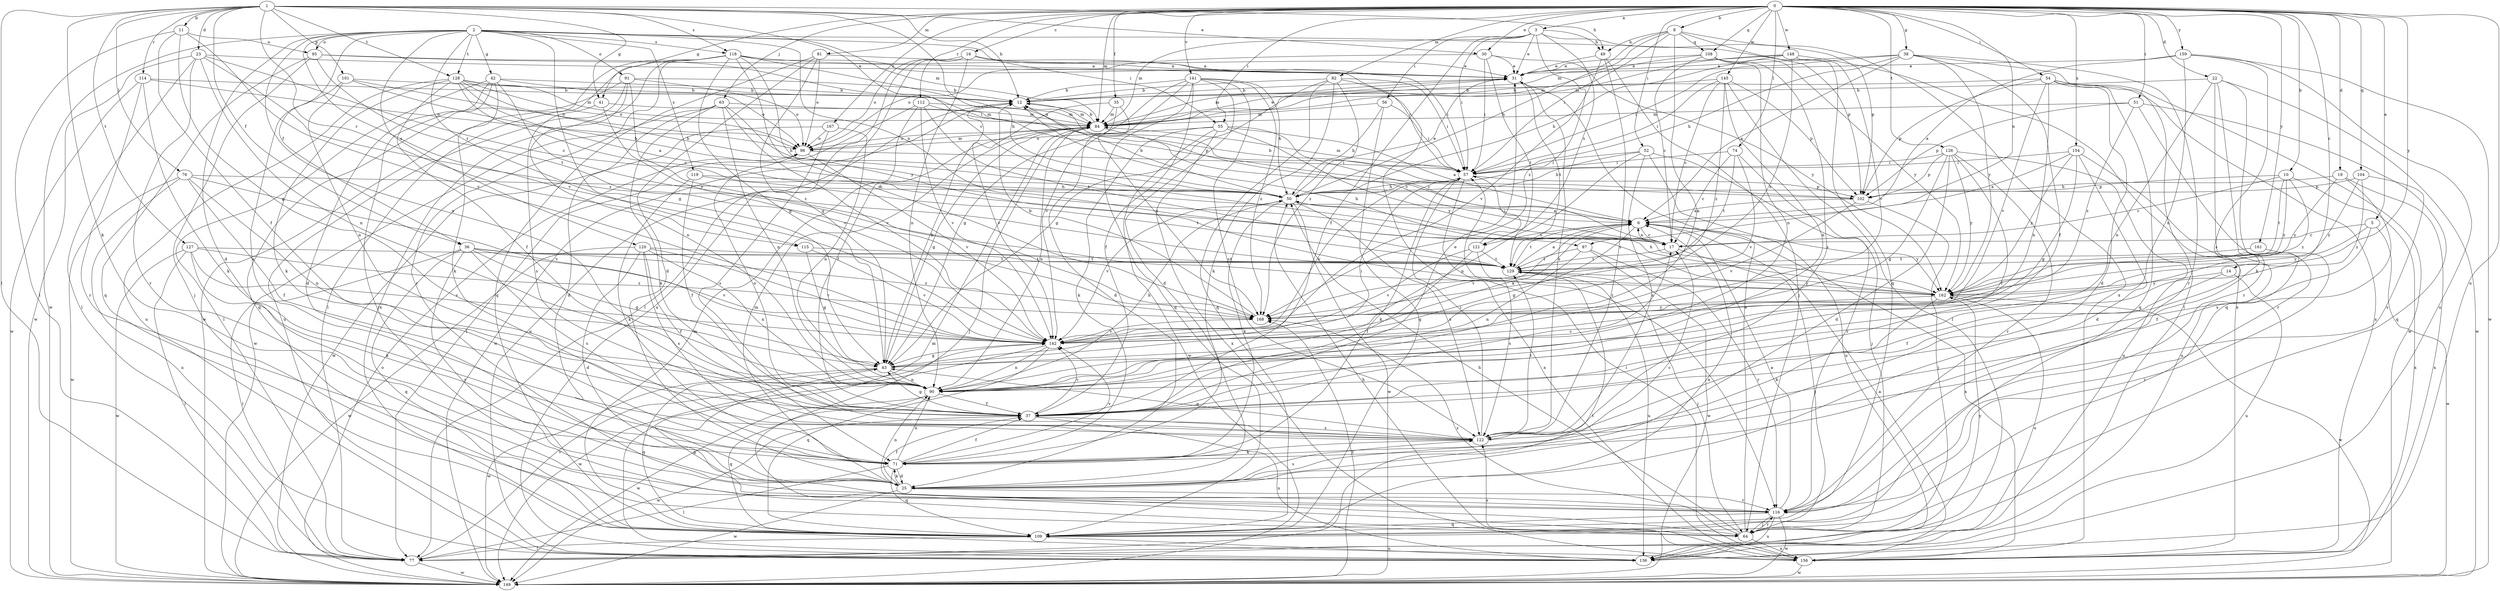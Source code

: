 strict digraph  {
0;
1;
2;
3;
5;
6;
8;
10;
11;
12;
14;
16;
17;
19;
22;
23;
25;
30;
31;
35;
36;
37;
38;
41;
42;
43;
49;
50;
51;
52;
54;
55;
56;
57;
63;
64;
71;
74;
76;
77;
81;
82;
84;
87;
90;
91;
95;
96;
101;
102;
104;
108;
109;
112;
114;
115;
116;
118;
119;
120;
121;
122;
126;
127;
128;
129;
136;
141;
142;
145;
148;
149;
154;
156;
159;
161;
162;
167;
168;
0 -> 3  [label=a];
0 -> 5  [label=a];
0 -> 8  [label=b];
0 -> 10  [label=b];
0 -> 14  [label=c];
0 -> 16  [label=c];
0 -> 19  [label=d];
0 -> 22  [label=d];
0 -> 30  [label=e];
0 -> 35  [label=f];
0 -> 38  [label=g];
0 -> 41  [label=g];
0 -> 51  [label=i];
0 -> 52  [label=i];
0 -> 54  [label=i];
0 -> 55  [label=i];
0 -> 63  [label=j];
0 -> 74  [label=l];
0 -> 81  [label=m];
0 -> 82  [label=m];
0 -> 84  [label=m];
0 -> 87  [label=n];
0 -> 104  [label=q];
0 -> 108  [label=q];
0 -> 112  [label=r];
0 -> 126  [label=t];
0 -> 136  [label=u];
0 -> 141  [label=v];
0 -> 145  [label=w];
0 -> 148  [label=w];
0 -> 154  [label=x];
0 -> 159  [label=y];
0 -> 161  [label=y];
0 -> 162  [label=y];
0 -> 167  [label=z];
1 -> 6  [label=a];
1 -> 11  [label=b];
1 -> 12  [label=b];
1 -> 17  [label=c];
1 -> 23  [label=d];
1 -> 30  [label=e];
1 -> 36  [label=f];
1 -> 41  [label=g];
1 -> 49  [label=h];
1 -> 71  [label=k];
1 -> 76  [label=l];
1 -> 77  [label=l];
1 -> 101  [label=p];
1 -> 114  [label=r];
1 -> 115  [label=r];
1 -> 118  [label=s];
1 -> 127  [label=t];
1 -> 128  [label=t];
2 -> 25  [label=d];
2 -> 36  [label=f];
2 -> 42  [label=g];
2 -> 43  [label=g];
2 -> 55  [label=i];
2 -> 84  [label=m];
2 -> 87  [label=n];
2 -> 90  [label=n];
2 -> 91  [label=o];
2 -> 95  [label=o];
2 -> 102  [label=p];
2 -> 115  [label=r];
2 -> 118  [label=s];
2 -> 119  [label=s];
2 -> 120  [label=s];
2 -> 128  [label=t];
2 -> 142  [label=v];
2 -> 149  [label=w];
3 -> 31  [label=e];
3 -> 37  [label=f];
3 -> 49  [label=h];
3 -> 56  [label=i];
3 -> 57  [label=i];
3 -> 84  [label=m];
3 -> 102  [label=p];
3 -> 121  [label=s];
3 -> 168  [label=z];
5 -> 17  [label=c];
5 -> 37  [label=f];
5 -> 149  [label=w];
5 -> 162  [label=y];
6 -> 17  [label=c];
6 -> 43  [label=g];
6 -> 121  [label=s];
6 -> 129  [label=t];
6 -> 142  [label=v];
6 -> 156  [label=x];
6 -> 162  [label=y];
8 -> 49  [label=h];
8 -> 50  [label=h];
8 -> 57  [label=i];
8 -> 84  [label=m];
8 -> 90  [label=n];
8 -> 108  [label=q];
8 -> 109  [label=q];
8 -> 156  [label=x];
10 -> 17  [label=c];
10 -> 102  [label=p];
10 -> 129  [label=t];
10 -> 156  [label=x];
10 -> 162  [label=y];
10 -> 168  [label=z];
11 -> 37  [label=f];
11 -> 43  [label=g];
11 -> 77  [label=l];
11 -> 95  [label=o];
11 -> 142  [label=v];
12 -> 84  [label=m];
12 -> 136  [label=u];
12 -> 149  [label=w];
14 -> 37  [label=f];
14 -> 136  [label=u];
14 -> 162  [label=y];
16 -> 31  [label=e];
16 -> 57  [label=i];
16 -> 77  [label=l];
16 -> 90  [label=n];
16 -> 96  [label=o];
16 -> 136  [label=u];
17 -> 6  [label=a];
17 -> 64  [label=j];
17 -> 129  [label=t];
19 -> 50  [label=h];
19 -> 122  [label=s];
19 -> 156  [label=x];
19 -> 162  [label=y];
22 -> 12  [label=b];
22 -> 71  [label=k];
22 -> 90  [label=n];
22 -> 109  [label=q];
22 -> 116  [label=r];
22 -> 149  [label=w];
23 -> 17  [label=c];
23 -> 31  [label=e];
23 -> 77  [label=l];
23 -> 90  [label=n];
23 -> 116  [label=r];
23 -> 149  [label=w];
23 -> 168  [label=z];
25 -> 17  [label=c];
25 -> 37  [label=f];
25 -> 71  [label=k];
25 -> 84  [label=m];
25 -> 90  [label=n];
25 -> 116  [label=r];
25 -> 122  [label=s];
25 -> 149  [label=w];
30 -> 31  [label=e];
30 -> 57  [label=i];
30 -> 96  [label=o];
30 -> 129  [label=t];
30 -> 162  [label=y];
31 -> 12  [label=b];
31 -> 84  [label=m];
31 -> 122  [label=s];
31 -> 129  [label=t];
35 -> 25  [label=d];
35 -> 84  [label=m];
35 -> 142  [label=v];
35 -> 168  [label=z];
36 -> 43  [label=g];
36 -> 77  [label=l];
36 -> 109  [label=q];
36 -> 116  [label=r];
36 -> 122  [label=s];
36 -> 129  [label=t];
36 -> 142  [label=v];
36 -> 168  [label=z];
37 -> 17  [label=c];
37 -> 31  [label=e];
37 -> 43  [label=g];
37 -> 96  [label=o];
37 -> 122  [label=s];
37 -> 136  [label=u];
37 -> 142  [label=v];
37 -> 149  [label=w];
38 -> 6  [label=a];
38 -> 31  [label=e];
38 -> 37  [label=f];
38 -> 50  [label=h];
38 -> 57  [label=i];
38 -> 77  [label=l];
38 -> 116  [label=r];
38 -> 162  [label=y];
41 -> 84  [label=m];
41 -> 122  [label=s];
41 -> 142  [label=v];
42 -> 12  [label=b];
42 -> 25  [label=d];
42 -> 64  [label=j];
42 -> 71  [label=k];
42 -> 77  [label=l];
42 -> 96  [label=o];
42 -> 162  [label=y];
43 -> 12  [label=b];
43 -> 57  [label=i];
43 -> 90  [label=n];
43 -> 109  [label=q];
43 -> 149  [label=w];
49 -> 31  [label=e];
49 -> 64  [label=j];
49 -> 122  [label=s];
49 -> 142  [label=v];
50 -> 6  [label=a];
50 -> 12  [label=b];
50 -> 31  [label=e];
50 -> 71  [label=k];
50 -> 122  [label=s];
50 -> 142  [label=v];
50 -> 149  [label=w];
51 -> 84  [label=m];
51 -> 102  [label=p];
51 -> 109  [label=q];
51 -> 116  [label=r];
51 -> 168  [label=z];
52 -> 50  [label=h];
52 -> 57  [label=i];
52 -> 64  [label=j];
52 -> 90  [label=n];
52 -> 122  [label=s];
52 -> 136  [label=u];
54 -> 12  [label=b];
54 -> 25  [label=d];
54 -> 90  [label=n];
54 -> 102  [label=p];
54 -> 109  [label=q];
54 -> 142  [label=v];
54 -> 149  [label=w];
54 -> 156  [label=x];
55 -> 6  [label=a];
55 -> 17  [label=c];
55 -> 71  [label=k];
55 -> 96  [label=o];
55 -> 149  [label=w];
55 -> 156  [label=x];
55 -> 162  [label=y];
56 -> 50  [label=h];
56 -> 57  [label=i];
56 -> 84  [label=m];
56 -> 109  [label=q];
57 -> 50  [label=h];
57 -> 71  [label=k];
57 -> 84  [label=m];
57 -> 102  [label=p];
57 -> 142  [label=v];
57 -> 156  [label=x];
63 -> 25  [label=d];
63 -> 50  [label=h];
63 -> 71  [label=k];
63 -> 84  [label=m];
63 -> 90  [label=n];
63 -> 142  [label=v];
63 -> 149  [label=w];
64 -> 31  [label=e];
64 -> 43  [label=g];
64 -> 50  [label=h];
64 -> 116  [label=r];
64 -> 156  [label=x];
64 -> 162  [label=y];
64 -> 168  [label=z];
71 -> 25  [label=d];
71 -> 37  [label=f];
71 -> 77  [label=l];
71 -> 90  [label=n];
71 -> 109  [label=q];
71 -> 142  [label=v];
74 -> 17  [label=c];
74 -> 57  [label=i];
74 -> 116  [label=r];
74 -> 129  [label=t];
74 -> 142  [label=v];
76 -> 37  [label=f];
76 -> 50  [label=h];
76 -> 90  [label=n];
76 -> 136  [label=u];
76 -> 142  [label=v];
76 -> 149  [label=w];
77 -> 129  [label=t];
77 -> 142  [label=v];
77 -> 149  [label=w];
81 -> 25  [label=d];
81 -> 31  [label=e];
81 -> 43  [label=g];
81 -> 96  [label=o];
81 -> 109  [label=q];
82 -> 12  [label=b];
82 -> 43  [label=g];
82 -> 57  [label=i];
82 -> 71  [label=k];
82 -> 109  [label=q];
82 -> 116  [label=r];
82 -> 168  [label=z];
84 -> 12  [label=b];
84 -> 17  [label=c];
84 -> 31  [label=e];
84 -> 43  [label=g];
84 -> 64  [label=j];
84 -> 90  [label=n];
84 -> 96  [label=o];
87 -> 90  [label=n];
87 -> 116  [label=r];
87 -> 129  [label=t];
87 -> 149  [label=w];
90 -> 37  [label=f];
90 -> 50  [label=h];
90 -> 109  [label=q];
90 -> 149  [label=w];
91 -> 12  [label=b];
91 -> 90  [label=n];
91 -> 96  [label=o];
91 -> 109  [label=q];
91 -> 136  [label=u];
91 -> 168  [label=z];
95 -> 31  [label=e];
95 -> 57  [label=i];
95 -> 64  [label=j];
95 -> 109  [label=q];
95 -> 129  [label=t];
96 -> 57  [label=i];
96 -> 84  [label=m];
96 -> 142  [label=v];
101 -> 12  [label=b];
101 -> 50  [label=h];
101 -> 90  [label=n];
101 -> 96  [label=o];
101 -> 122  [label=s];
102 -> 6  [label=a];
102 -> 12  [label=b];
102 -> 64  [label=j];
102 -> 142  [label=v];
104 -> 102  [label=p];
104 -> 122  [label=s];
104 -> 162  [label=y];
104 -> 168  [label=z];
108 -> 17  [label=c];
108 -> 31  [label=e];
108 -> 84  [label=m];
108 -> 90  [label=n];
108 -> 122  [label=s];
108 -> 162  [label=y];
109 -> 6  [label=a];
109 -> 77  [label=l];
109 -> 84  [label=m];
109 -> 136  [label=u];
112 -> 37  [label=f];
112 -> 77  [label=l];
112 -> 84  [label=m];
112 -> 102  [label=p];
112 -> 129  [label=t];
112 -> 142  [label=v];
114 -> 12  [label=b];
114 -> 71  [label=k];
114 -> 96  [label=o];
114 -> 116  [label=r];
114 -> 149  [label=w];
115 -> 43  [label=g];
115 -> 129  [label=t];
115 -> 142  [label=v];
116 -> 6  [label=a];
116 -> 64  [label=j];
116 -> 109  [label=q];
116 -> 136  [label=u];
116 -> 149  [label=w];
118 -> 31  [label=e];
118 -> 43  [label=g];
118 -> 50  [label=h];
118 -> 57  [label=i];
118 -> 77  [label=l];
118 -> 116  [label=r];
118 -> 149  [label=w];
118 -> 156  [label=x];
118 -> 162  [label=y];
118 -> 168  [label=z];
119 -> 37  [label=f];
119 -> 50  [label=h];
119 -> 71  [label=k];
119 -> 129  [label=t];
120 -> 25  [label=d];
120 -> 37  [label=f];
120 -> 90  [label=n];
120 -> 122  [label=s];
120 -> 129  [label=t];
120 -> 142  [label=v];
120 -> 149  [label=w];
121 -> 37  [label=f];
121 -> 57  [label=i];
121 -> 122  [label=s];
121 -> 129  [label=t];
121 -> 142  [label=v];
122 -> 43  [label=g];
122 -> 57  [label=i];
122 -> 71  [label=k];
122 -> 129  [label=t];
126 -> 25  [label=d];
126 -> 37  [label=f];
126 -> 43  [label=g];
126 -> 57  [label=i];
126 -> 102  [label=p];
126 -> 116  [label=r];
126 -> 136  [label=u];
126 -> 162  [label=y];
127 -> 71  [label=k];
127 -> 77  [label=l];
127 -> 129  [label=t];
127 -> 142  [label=v];
127 -> 149  [label=w];
127 -> 168  [label=z];
128 -> 6  [label=a];
128 -> 12  [label=b];
128 -> 17  [label=c];
128 -> 37  [label=f];
128 -> 50  [label=h];
128 -> 71  [label=k];
128 -> 84  [label=m];
128 -> 96  [label=o];
128 -> 136  [label=u];
129 -> 6  [label=a];
129 -> 64  [label=j];
129 -> 136  [label=u];
129 -> 162  [label=y];
136 -> 84  [label=m];
141 -> 12  [label=b];
141 -> 25  [label=d];
141 -> 37  [label=f];
141 -> 43  [label=g];
141 -> 50  [label=h];
141 -> 109  [label=q];
141 -> 122  [label=s];
141 -> 142  [label=v];
141 -> 168  [label=z];
142 -> 6  [label=a];
142 -> 43  [label=g];
142 -> 90  [label=n];
142 -> 109  [label=q];
142 -> 149  [label=w];
145 -> 12  [label=b];
145 -> 17  [label=c];
145 -> 57  [label=i];
145 -> 77  [label=l];
145 -> 90  [label=n];
145 -> 102  [label=p];
145 -> 168  [label=z];
148 -> 31  [label=e];
148 -> 50  [label=h];
148 -> 84  [label=m];
148 -> 142  [label=v];
148 -> 156  [label=x];
148 -> 168  [label=z];
149 -> 96  [label=o];
149 -> 168  [label=z];
154 -> 6  [label=a];
154 -> 25  [label=d];
154 -> 43  [label=g];
154 -> 57  [label=i];
154 -> 136  [label=u];
154 -> 162  [label=y];
156 -> 6  [label=a];
156 -> 50  [label=h];
156 -> 57  [label=i];
156 -> 122  [label=s];
156 -> 149  [label=w];
159 -> 6  [label=a];
159 -> 31  [label=e];
159 -> 90  [label=n];
159 -> 122  [label=s];
159 -> 136  [label=u];
159 -> 149  [label=w];
161 -> 116  [label=r];
161 -> 129  [label=t];
162 -> 12  [label=b];
162 -> 50  [label=h];
162 -> 71  [label=k];
162 -> 136  [label=u];
162 -> 149  [label=w];
162 -> 168  [label=z];
167 -> 90  [label=n];
167 -> 96  [label=o];
167 -> 122  [label=s];
167 -> 149  [label=w];
168 -> 12  [label=b];
168 -> 142  [label=v];
}

